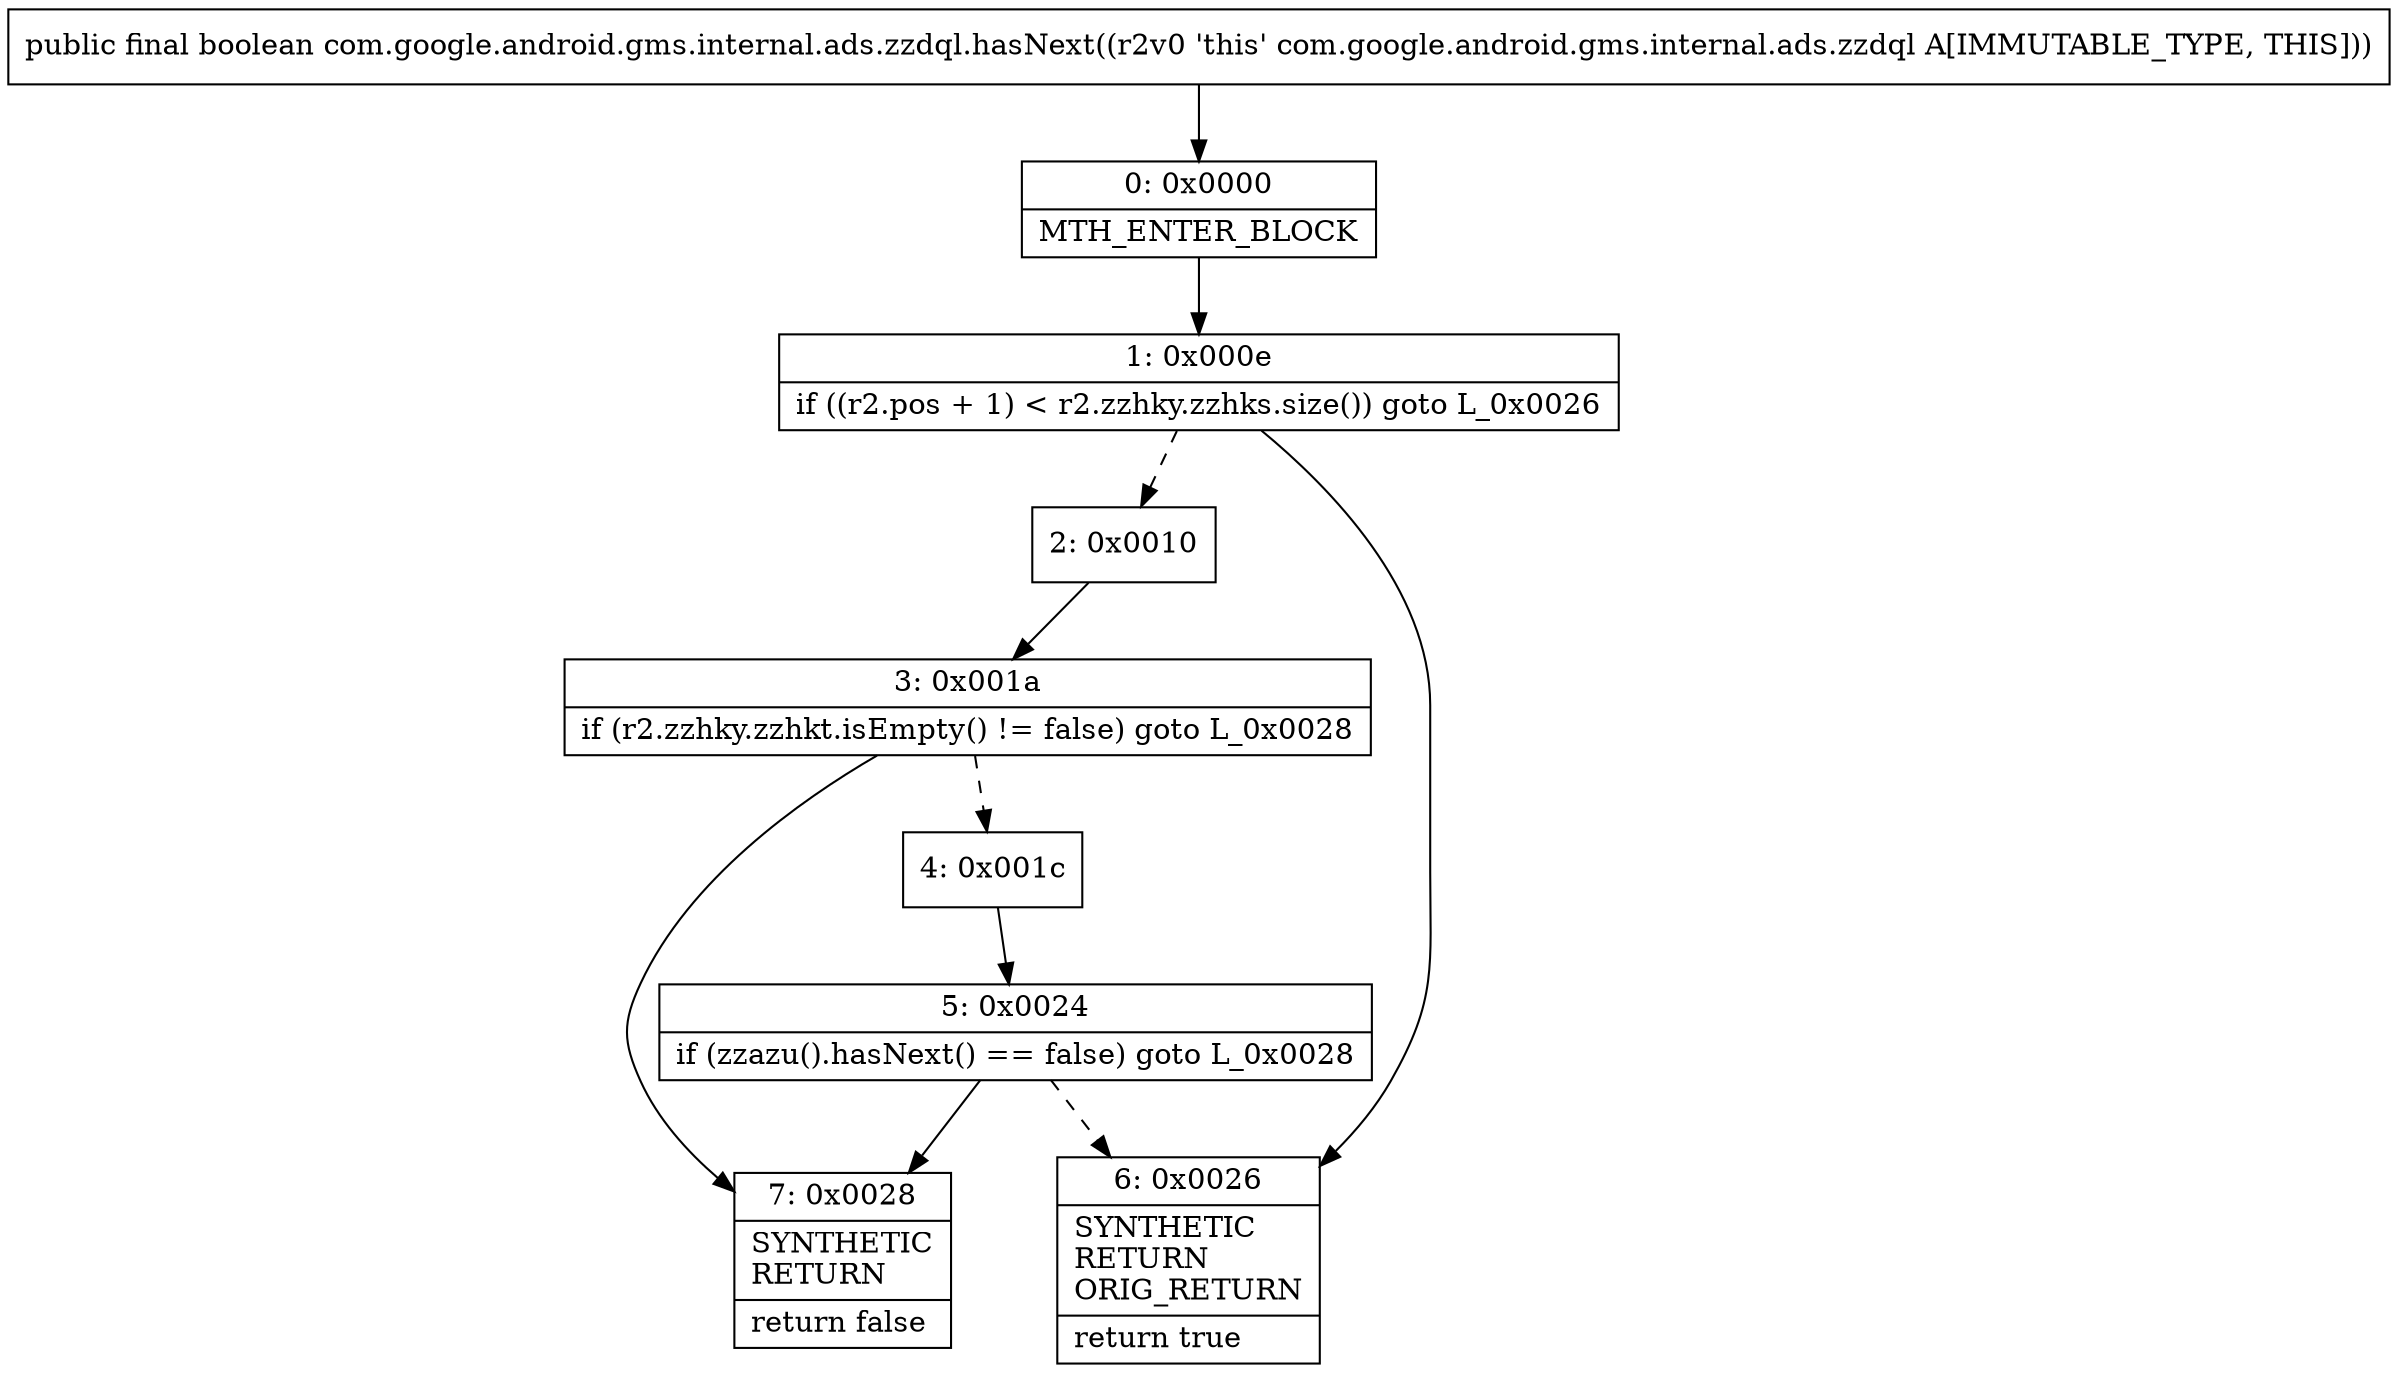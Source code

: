 digraph "CFG forcom.google.android.gms.internal.ads.zzdql.hasNext()Z" {
Node_0 [shape=record,label="{0\:\ 0x0000|MTH_ENTER_BLOCK\l}"];
Node_1 [shape=record,label="{1\:\ 0x000e|if ((r2.pos + 1) \< r2.zzhky.zzhks.size()) goto L_0x0026\l}"];
Node_2 [shape=record,label="{2\:\ 0x0010}"];
Node_3 [shape=record,label="{3\:\ 0x001a|if (r2.zzhky.zzhkt.isEmpty() != false) goto L_0x0028\l}"];
Node_4 [shape=record,label="{4\:\ 0x001c}"];
Node_5 [shape=record,label="{5\:\ 0x0024|if (zzazu().hasNext() == false) goto L_0x0028\l}"];
Node_6 [shape=record,label="{6\:\ 0x0026|SYNTHETIC\lRETURN\lORIG_RETURN\l|return true\l}"];
Node_7 [shape=record,label="{7\:\ 0x0028|SYNTHETIC\lRETURN\l|return false\l}"];
MethodNode[shape=record,label="{public final boolean com.google.android.gms.internal.ads.zzdql.hasNext((r2v0 'this' com.google.android.gms.internal.ads.zzdql A[IMMUTABLE_TYPE, THIS])) }"];
MethodNode -> Node_0;
Node_0 -> Node_1;
Node_1 -> Node_2[style=dashed];
Node_1 -> Node_6;
Node_2 -> Node_3;
Node_3 -> Node_4[style=dashed];
Node_3 -> Node_7;
Node_4 -> Node_5;
Node_5 -> Node_6[style=dashed];
Node_5 -> Node_7;
}

